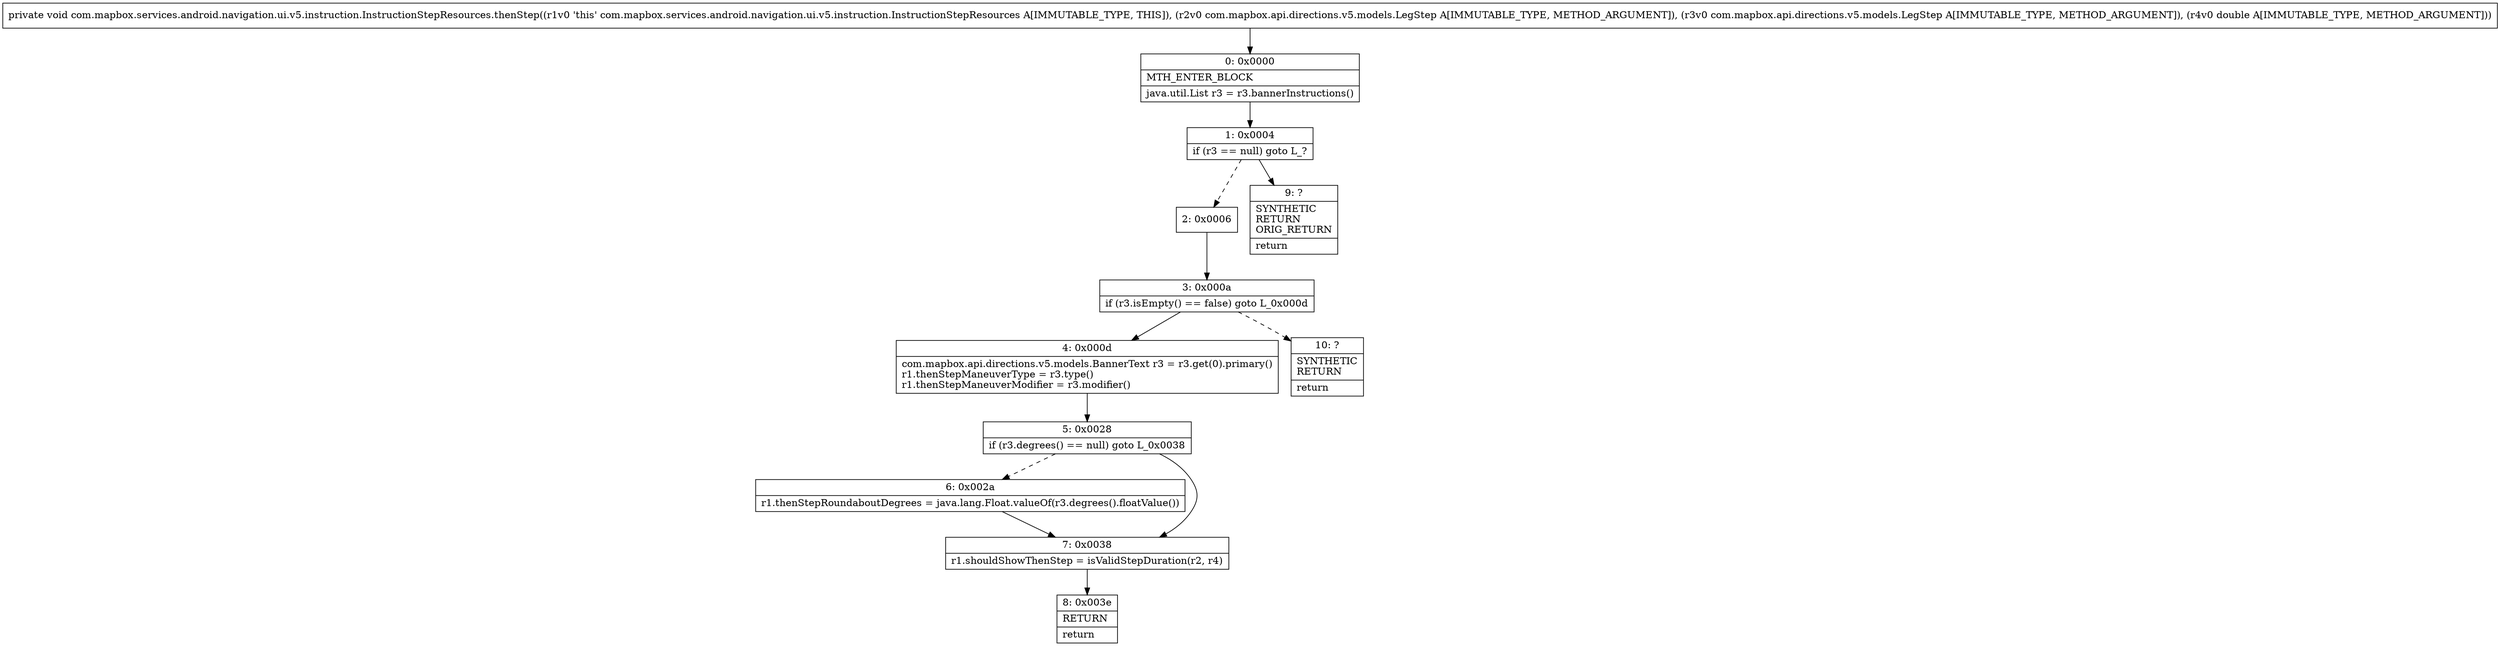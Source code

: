 digraph "CFG forcom.mapbox.services.android.navigation.ui.v5.instruction.InstructionStepResources.thenStep(Lcom\/mapbox\/api\/directions\/v5\/models\/LegStep;Lcom\/mapbox\/api\/directions\/v5\/models\/LegStep;D)V" {
Node_0 [shape=record,label="{0\:\ 0x0000|MTH_ENTER_BLOCK\l|java.util.List r3 = r3.bannerInstructions()\l}"];
Node_1 [shape=record,label="{1\:\ 0x0004|if (r3 == null) goto L_?\l}"];
Node_2 [shape=record,label="{2\:\ 0x0006}"];
Node_3 [shape=record,label="{3\:\ 0x000a|if (r3.isEmpty() == false) goto L_0x000d\l}"];
Node_4 [shape=record,label="{4\:\ 0x000d|com.mapbox.api.directions.v5.models.BannerText r3 = r3.get(0).primary()\lr1.thenStepManeuverType = r3.type()\lr1.thenStepManeuverModifier = r3.modifier()\l}"];
Node_5 [shape=record,label="{5\:\ 0x0028|if (r3.degrees() == null) goto L_0x0038\l}"];
Node_6 [shape=record,label="{6\:\ 0x002a|r1.thenStepRoundaboutDegrees = java.lang.Float.valueOf(r3.degrees().floatValue())\l}"];
Node_7 [shape=record,label="{7\:\ 0x0038|r1.shouldShowThenStep = isValidStepDuration(r2, r4)\l}"];
Node_8 [shape=record,label="{8\:\ 0x003e|RETURN\l|return\l}"];
Node_9 [shape=record,label="{9\:\ ?|SYNTHETIC\lRETURN\lORIG_RETURN\l|return\l}"];
Node_10 [shape=record,label="{10\:\ ?|SYNTHETIC\lRETURN\l|return\l}"];
MethodNode[shape=record,label="{private void com.mapbox.services.android.navigation.ui.v5.instruction.InstructionStepResources.thenStep((r1v0 'this' com.mapbox.services.android.navigation.ui.v5.instruction.InstructionStepResources A[IMMUTABLE_TYPE, THIS]), (r2v0 com.mapbox.api.directions.v5.models.LegStep A[IMMUTABLE_TYPE, METHOD_ARGUMENT]), (r3v0 com.mapbox.api.directions.v5.models.LegStep A[IMMUTABLE_TYPE, METHOD_ARGUMENT]), (r4v0 double A[IMMUTABLE_TYPE, METHOD_ARGUMENT])) }"];
MethodNode -> Node_0;
Node_0 -> Node_1;
Node_1 -> Node_2[style=dashed];
Node_1 -> Node_9;
Node_2 -> Node_3;
Node_3 -> Node_4;
Node_3 -> Node_10[style=dashed];
Node_4 -> Node_5;
Node_5 -> Node_6[style=dashed];
Node_5 -> Node_7;
Node_6 -> Node_7;
Node_7 -> Node_8;
}

